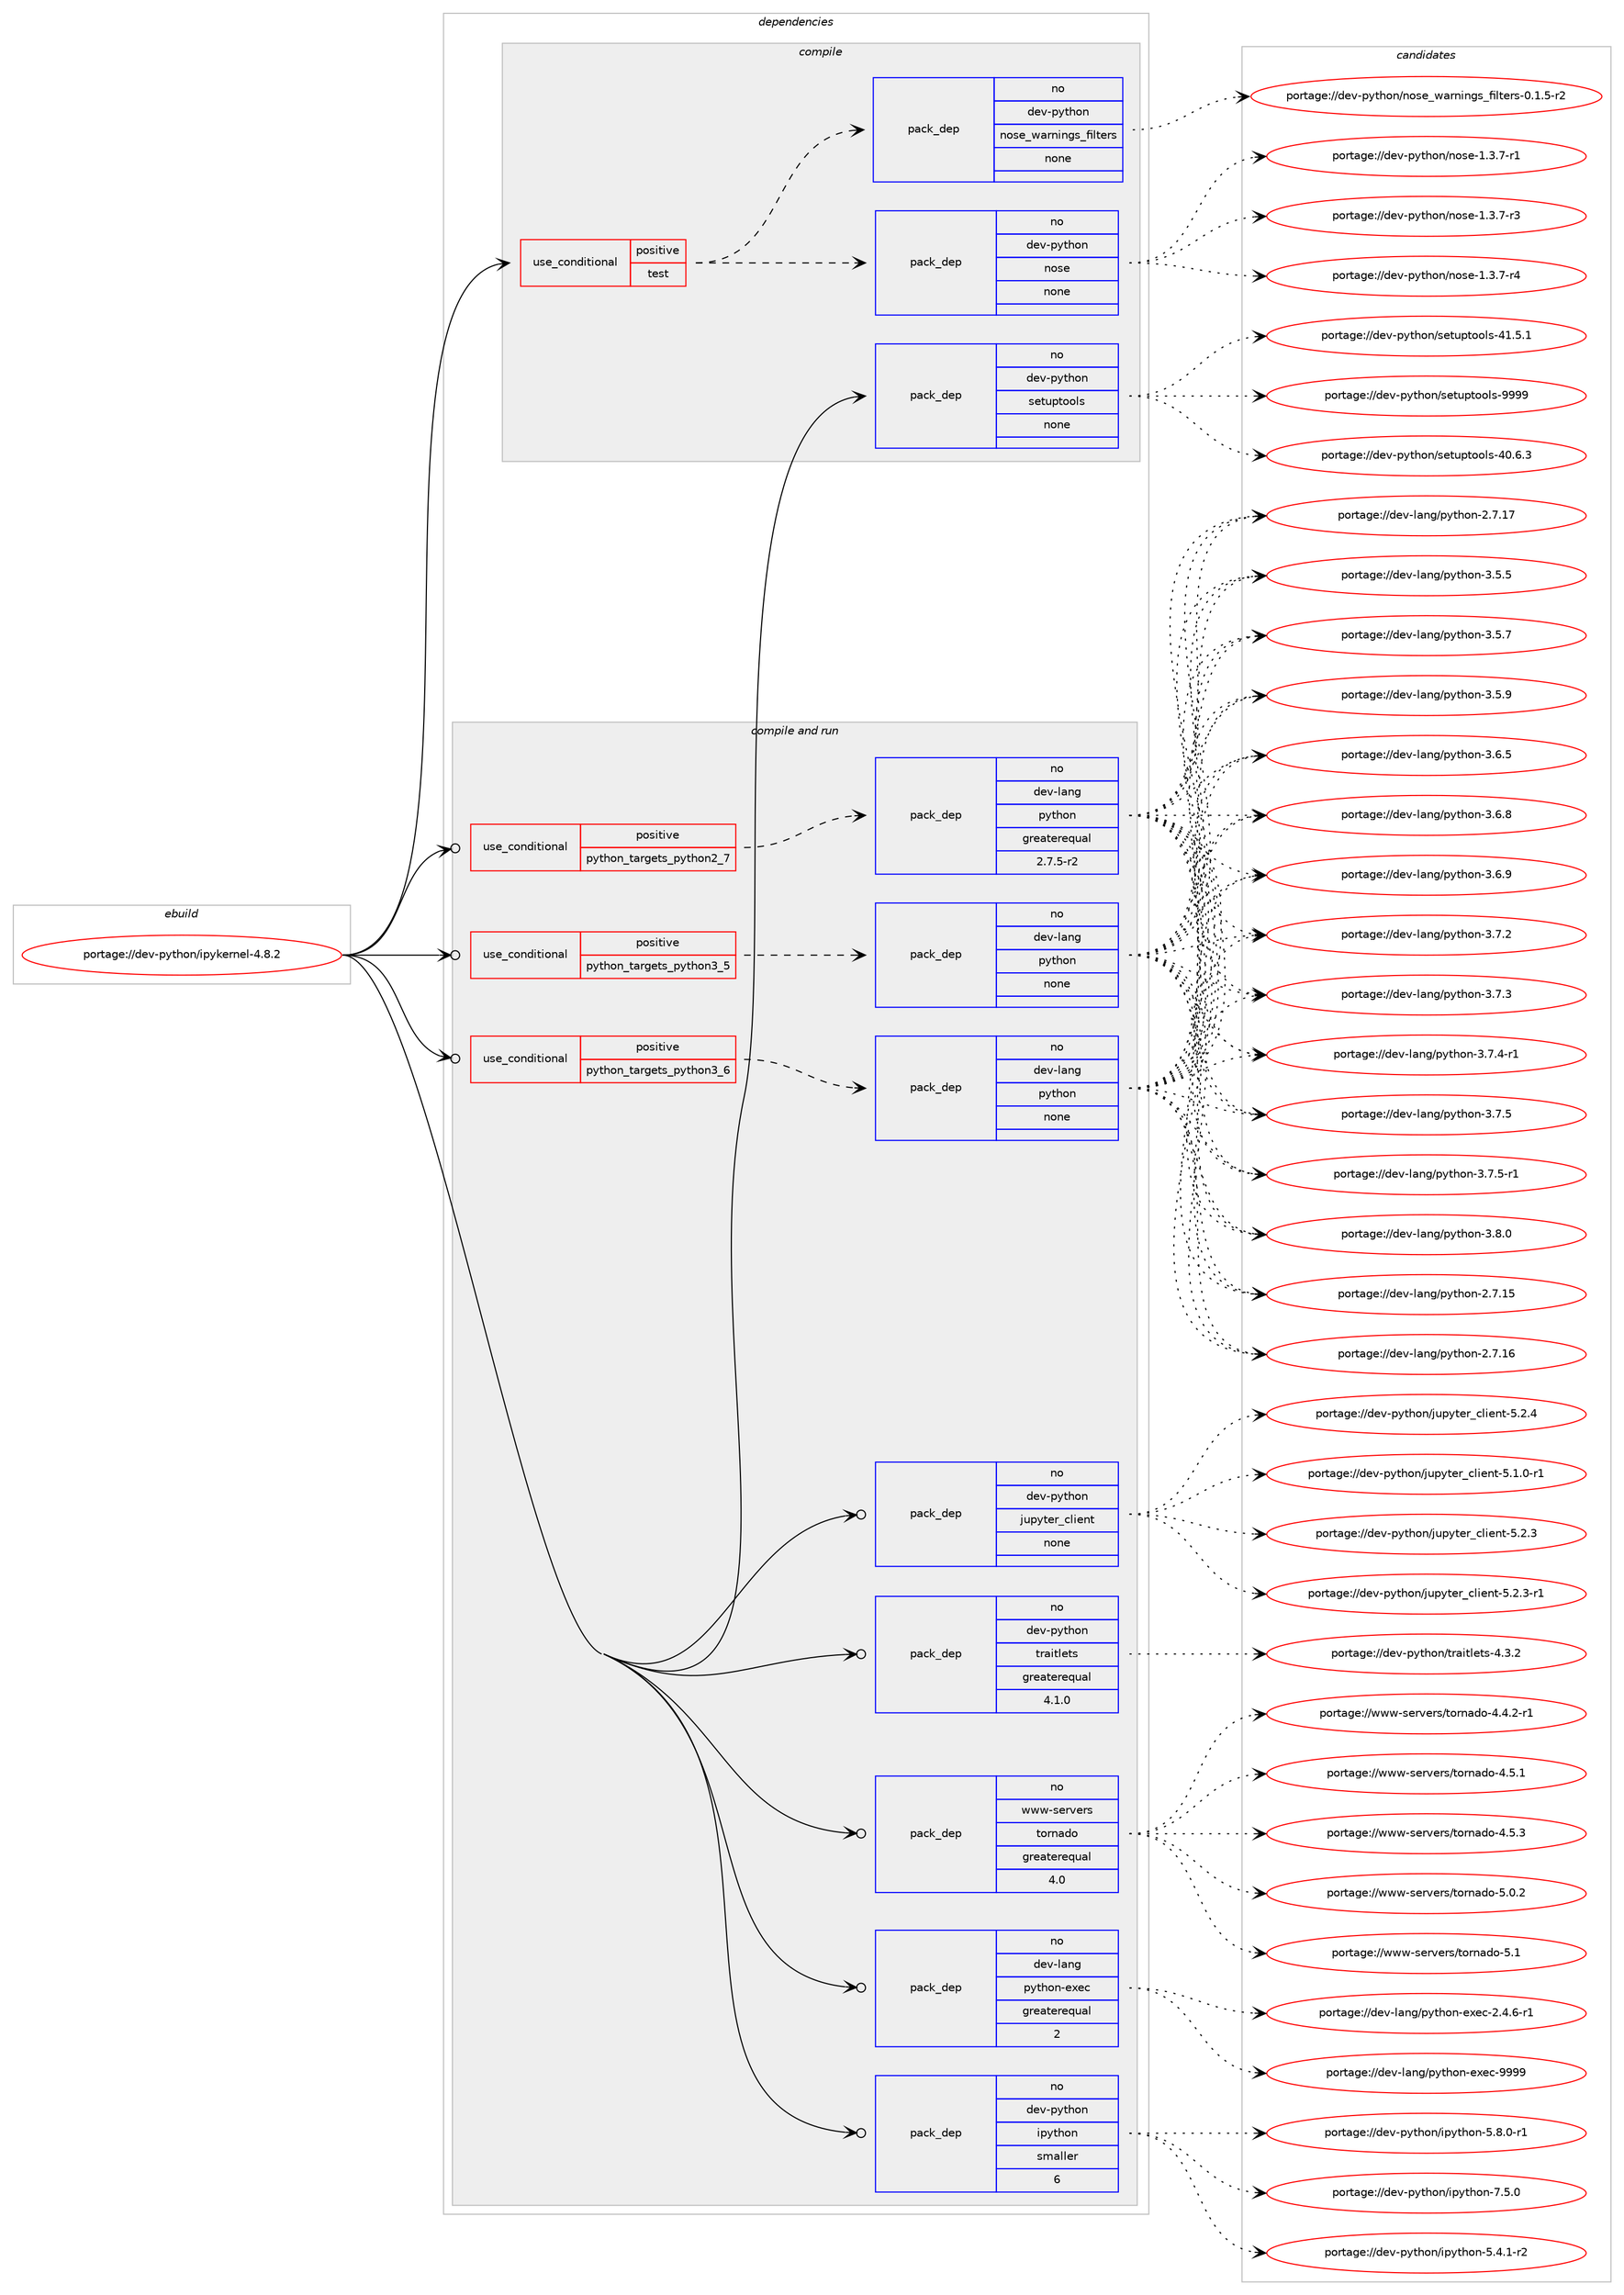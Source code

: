 digraph prolog {

# *************
# Graph options
# *************

newrank=true;
concentrate=true;
compound=true;
graph [rankdir=LR,fontname=Helvetica,fontsize=10,ranksep=1.5];#, ranksep=2.5, nodesep=0.2];
edge  [arrowhead=vee];
node  [fontname=Helvetica,fontsize=10];

# **********
# The ebuild
# **********

subgraph cluster_leftcol {
color=gray;
rank=same;
label=<<i>ebuild</i>>;
id [label="portage://dev-python/ipykernel-4.8.2", color=red, width=4, href="../dev-python/ipykernel-4.8.2.svg"];
}

# ****************
# The dependencies
# ****************

subgraph cluster_midcol {
color=gray;
label=<<i>dependencies</i>>;
subgraph cluster_compile {
fillcolor="#eeeeee";
style=filled;
label=<<i>compile</i>>;
subgraph cond30243 {
dependency144621 [label=<<TABLE BORDER="0" CELLBORDER="1" CELLSPACING="0" CELLPADDING="4"><TR><TD ROWSPAN="3" CELLPADDING="10">use_conditional</TD></TR><TR><TD>positive</TD></TR><TR><TD>test</TD></TR></TABLE>>, shape=none, color=red];
subgraph pack111056 {
dependency144622 [label=<<TABLE BORDER="0" CELLBORDER="1" CELLSPACING="0" CELLPADDING="4" WIDTH="220"><TR><TD ROWSPAN="6" CELLPADDING="30">pack_dep</TD></TR><TR><TD WIDTH="110">no</TD></TR><TR><TD>dev-python</TD></TR><TR><TD>nose</TD></TR><TR><TD>none</TD></TR><TR><TD></TD></TR></TABLE>>, shape=none, color=blue];
}
dependency144621:e -> dependency144622:w [weight=20,style="dashed",arrowhead="vee"];
subgraph pack111057 {
dependency144623 [label=<<TABLE BORDER="0" CELLBORDER="1" CELLSPACING="0" CELLPADDING="4" WIDTH="220"><TR><TD ROWSPAN="6" CELLPADDING="30">pack_dep</TD></TR><TR><TD WIDTH="110">no</TD></TR><TR><TD>dev-python</TD></TR><TR><TD>nose_warnings_filters</TD></TR><TR><TD>none</TD></TR><TR><TD></TD></TR></TABLE>>, shape=none, color=blue];
}
dependency144621:e -> dependency144623:w [weight=20,style="dashed",arrowhead="vee"];
}
id:e -> dependency144621:w [weight=20,style="solid",arrowhead="vee"];
subgraph pack111058 {
dependency144624 [label=<<TABLE BORDER="0" CELLBORDER="1" CELLSPACING="0" CELLPADDING="4" WIDTH="220"><TR><TD ROWSPAN="6" CELLPADDING="30">pack_dep</TD></TR><TR><TD WIDTH="110">no</TD></TR><TR><TD>dev-python</TD></TR><TR><TD>setuptools</TD></TR><TR><TD>none</TD></TR><TR><TD></TD></TR></TABLE>>, shape=none, color=blue];
}
id:e -> dependency144624:w [weight=20,style="solid",arrowhead="vee"];
}
subgraph cluster_compileandrun {
fillcolor="#eeeeee";
style=filled;
label=<<i>compile and run</i>>;
subgraph cond30244 {
dependency144625 [label=<<TABLE BORDER="0" CELLBORDER="1" CELLSPACING="0" CELLPADDING="4"><TR><TD ROWSPAN="3" CELLPADDING="10">use_conditional</TD></TR><TR><TD>positive</TD></TR><TR><TD>python_targets_python2_7</TD></TR></TABLE>>, shape=none, color=red];
subgraph pack111059 {
dependency144626 [label=<<TABLE BORDER="0" CELLBORDER="1" CELLSPACING="0" CELLPADDING="4" WIDTH="220"><TR><TD ROWSPAN="6" CELLPADDING="30">pack_dep</TD></TR><TR><TD WIDTH="110">no</TD></TR><TR><TD>dev-lang</TD></TR><TR><TD>python</TD></TR><TR><TD>greaterequal</TD></TR><TR><TD>2.7.5-r2</TD></TR></TABLE>>, shape=none, color=blue];
}
dependency144625:e -> dependency144626:w [weight=20,style="dashed",arrowhead="vee"];
}
id:e -> dependency144625:w [weight=20,style="solid",arrowhead="odotvee"];
subgraph cond30245 {
dependency144627 [label=<<TABLE BORDER="0" CELLBORDER="1" CELLSPACING="0" CELLPADDING="4"><TR><TD ROWSPAN="3" CELLPADDING="10">use_conditional</TD></TR><TR><TD>positive</TD></TR><TR><TD>python_targets_python3_5</TD></TR></TABLE>>, shape=none, color=red];
subgraph pack111060 {
dependency144628 [label=<<TABLE BORDER="0" CELLBORDER="1" CELLSPACING="0" CELLPADDING="4" WIDTH="220"><TR><TD ROWSPAN="6" CELLPADDING="30">pack_dep</TD></TR><TR><TD WIDTH="110">no</TD></TR><TR><TD>dev-lang</TD></TR><TR><TD>python</TD></TR><TR><TD>none</TD></TR><TR><TD></TD></TR></TABLE>>, shape=none, color=blue];
}
dependency144627:e -> dependency144628:w [weight=20,style="dashed",arrowhead="vee"];
}
id:e -> dependency144627:w [weight=20,style="solid",arrowhead="odotvee"];
subgraph cond30246 {
dependency144629 [label=<<TABLE BORDER="0" CELLBORDER="1" CELLSPACING="0" CELLPADDING="4"><TR><TD ROWSPAN="3" CELLPADDING="10">use_conditional</TD></TR><TR><TD>positive</TD></TR><TR><TD>python_targets_python3_6</TD></TR></TABLE>>, shape=none, color=red];
subgraph pack111061 {
dependency144630 [label=<<TABLE BORDER="0" CELLBORDER="1" CELLSPACING="0" CELLPADDING="4" WIDTH="220"><TR><TD ROWSPAN="6" CELLPADDING="30">pack_dep</TD></TR><TR><TD WIDTH="110">no</TD></TR><TR><TD>dev-lang</TD></TR><TR><TD>python</TD></TR><TR><TD>none</TD></TR><TR><TD></TD></TR></TABLE>>, shape=none, color=blue];
}
dependency144629:e -> dependency144630:w [weight=20,style="dashed",arrowhead="vee"];
}
id:e -> dependency144629:w [weight=20,style="solid",arrowhead="odotvee"];
subgraph pack111062 {
dependency144631 [label=<<TABLE BORDER="0" CELLBORDER="1" CELLSPACING="0" CELLPADDING="4" WIDTH="220"><TR><TD ROWSPAN="6" CELLPADDING="30">pack_dep</TD></TR><TR><TD WIDTH="110">no</TD></TR><TR><TD>dev-lang</TD></TR><TR><TD>python-exec</TD></TR><TR><TD>greaterequal</TD></TR><TR><TD>2</TD></TR></TABLE>>, shape=none, color=blue];
}
id:e -> dependency144631:w [weight=20,style="solid",arrowhead="odotvee"];
subgraph pack111063 {
dependency144632 [label=<<TABLE BORDER="0" CELLBORDER="1" CELLSPACING="0" CELLPADDING="4" WIDTH="220"><TR><TD ROWSPAN="6" CELLPADDING="30">pack_dep</TD></TR><TR><TD WIDTH="110">no</TD></TR><TR><TD>dev-python</TD></TR><TR><TD>ipython</TD></TR><TR><TD>smaller</TD></TR><TR><TD>6</TD></TR></TABLE>>, shape=none, color=blue];
}
id:e -> dependency144632:w [weight=20,style="solid",arrowhead="odotvee"];
subgraph pack111064 {
dependency144633 [label=<<TABLE BORDER="0" CELLBORDER="1" CELLSPACING="0" CELLPADDING="4" WIDTH="220"><TR><TD ROWSPAN="6" CELLPADDING="30">pack_dep</TD></TR><TR><TD WIDTH="110">no</TD></TR><TR><TD>dev-python</TD></TR><TR><TD>jupyter_client</TD></TR><TR><TD>none</TD></TR><TR><TD></TD></TR></TABLE>>, shape=none, color=blue];
}
id:e -> dependency144633:w [weight=20,style="solid",arrowhead="odotvee"];
subgraph pack111065 {
dependency144634 [label=<<TABLE BORDER="0" CELLBORDER="1" CELLSPACING="0" CELLPADDING="4" WIDTH="220"><TR><TD ROWSPAN="6" CELLPADDING="30">pack_dep</TD></TR><TR><TD WIDTH="110">no</TD></TR><TR><TD>dev-python</TD></TR><TR><TD>traitlets</TD></TR><TR><TD>greaterequal</TD></TR><TR><TD>4.1.0</TD></TR></TABLE>>, shape=none, color=blue];
}
id:e -> dependency144634:w [weight=20,style="solid",arrowhead="odotvee"];
subgraph pack111066 {
dependency144635 [label=<<TABLE BORDER="0" CELLBORDER="1" CELLSPACING="0" CELLPADDING="4" WIDTH="220"><TR><TD ROWSPAN="6" CELLPADDING="30">pack_dep</TD></TR><TR><TD WIDTH="110">no</TD></TR><TR><TD>www-servers</TD></TR><TR><TD>tornado</TD></TR><TR><TD>greaterequal</TD></TR><TR><TD>4.0</TD></TR></TABLE>>, shape=none, color=blue];
}
id:e -> dependency144635:w [weight=20,style="solid",arrowhead="odotvee"];
}
subgraph cluster_run {
fillcolor="#eeeeee";
style=filled;
label=<<i>run</i>>;
}
}

# **************
# The candidates
# **************

subgraph cluster_choices {
rank=same;
color=gray;
label=<<i>candidates</i>>;

subgraph choice111056 {
color=black;
nodesep=1;
choiceportage10010111845112121116104111110471101111151014549465146554511449 [label="portage://dev-python/nose-1.3.7-r1", color=red, width=4,href="../dev-python/nose-1.3.7-r1.svg"];
choiceportage10010111845112121116104111110471101111151014549465146554511451 [label="portage://dev-python/nose-1.3.7-r3", color=red, width=4,href="../dev-python/nose-1.3.7-r3.svg"];
choiceportage10010111845112121116104111110471101111151014549465146554511452 [label="portage://dev-python/nose-1.3.7-r4", color=red, width=4,href="../dev-python/nose-1.3.7-r4.svg"];
dependency144622:e -> choiceportage10010111845112121116104111110471101111151014549465146554511449:w [style=dotted,weight="100"];
dependency144622:e -> choiceportage10010111845112121116104111110471101111151014549465146554511451:w [style=dotted,weight="100"];
dependency144622:e -> choiceportage10010111845112121116104111110471101111151014549465146554511452:w [style=dotted,weight="100"];
}
subgraph choice111057 {
color=black;
nodesep=1;
choiceportage10010111845112121116104111110471101111151019511997114110105110103115951021051081161011141154548464946534511450 [label="portage://dev-python/nose_warnings_filters-0.1.5-r2", color=red, width=4,href="../dev-python/nose_warnings_filters-0.1.5-r2.svg"];
dependency144623:e -> choiceportage10010111845112121116104111110471101111151019511997114110105110103115951021051081161011141154548464946534511450:w [style=dotted,weight="100"];
}
subgraph choice111058 {
color=black;
nodesep=1;
choiceportage100101118451121211161041111104711510111611711211611111110811545524846544651 [label="portage://dev-python/setuptools-40.6.3", color=red, width=4,href="../dev-python/setuptools-40.6.3.svg"];
choiceportage100101118451121211161041111104711510111611711211611111110811545524946534649 [label="portage://dev-python/setuptools-41.5.1", color=red, width=4,href="../dev-python/setuptools-41.5.1.svg"];
choiceportage10010111845112121116104111110471151011161171121161111111081154557575757 [label="portage://dev-python/setuptools-9999", color=red, width=4,href="../dev-python/setuptools-9999.svg"];
dependency144624:e -> choiceportage100101118451121211161041111104711510111611711211611111110811545524846544651:w [style=dotted,weight="100"];
dependency144624:e -> choiceportage100101118451121211161041111104711510111611711211611111110811545524946534649:w [style=dotted,weight="100"];
dependency144624:e -> choiceportage10010111845112121116104111110471151011161171121161111111081154557575757:w [style=dotted,weight="100"];
}
subgraph choice111059 {
color=black;
nodesep=1;
choiceportage10010111845108971101034711212111610411111045504655464953 [label="portage://dev-lang/python-2.7.15", color=red, width=4,href="../dev-lang/python-2.7.15.svg"];
choiceportage10010111845108971101034711212111610411111045504655464954 [label="portage://dev-lang/python-2.7.16", color=red, width=4,href="../dev-lang/python-2.7.16.svg"];
choiceportage10010111845108971101034711212111610411111045504655464955 [label="portage://dev-lang/python-2.7.17", color=red, width=4,href="../dev-lang/python-2.7.17.svg"];
choiceportage100101118451089711010347112121116104111110455146534653 [label="portage://dev-lang/python-3.5.5", color=red, width=4,href="../dev-lang/python-3.5.5.svg"];
choiceportage100101118451089711010347112121116104111110455146534655 [label="portage://dev-lang/python-3.5.7", color=red, width=4,href="../dev-lang/python-3.5.7.svg"];
choiceportage100101118451089711010347112121116104111110455146534657 [label="portage://dev-lang/python-3.5.9", color=red, width=4,href="../dev-lang/python-3.5.9.svg"];
choiceportage100101118451089711010347112121116104111110455146544653 [label="portage://dev-lang/python-3.6.5", color=red, width=4,href="../dev-lang/python-3.6.5.svg"];
choiceportage100101118451089711010347112121116104111110455146544656 [label="portage://dev-lang/python-3.6.8", color=red, width=4,href="../dev-lang/python-3.6.8.svg"];
choiceportage100101118451089711010347112121116104111110455146544657 [label="portage://dev-lang/python-3.6.9", color=red, width=4,href="../dev-lang/python-3.6.9.svg"];
choiceportage100101118451089711010347112121116104111110455146554650 [label="portage://dev-lang/python-3.7.2", color=red, width=4,href="../dev-lang/python-3.7.2.svg"];
choiceportage100101118451089711010347112121116104111110455146554651 [label="portage://dev-lang/python-3.7.3", color=red, width=4,href="../dev-lang/python-3.7.3.svg"];
choiceportage1001011184510897110103471121211161041111104551465546524511449 [label="portage://dev-lang/python-3.7.4-r1", color=red, width=4,href="../dev-lang/python-3.7.4-r1.svg"];
choiceportage100101118451089711010347112121116104111110455146554653 [label="portage://dev-lang/python-3.7.5", color=red, width=4,href="../dev-lang/python-3.7.5.svg"];
choiceportage1001011184510897110103471121211161041111104551465546534511449 [label="portage://dev-lang/python-3.7.5-r1", color=red, width=4,href="../dev-lang/python-3.7.5-r1.svg"];
choiceportage100101118451089711010347112121116104111110455146564648 [label="portage://dev-lang/python-3.8.0", color=red, width=4,href="../dev-lang/python-3.8.0.svg"];
dependency144626:e -> choiceportage10010111845108971101034711212111610411111045504655464953:w [style=dotted,weight="100"];
dependency144626:e -> choiceportage10010111845108971101034711212111610411111045504655464954:w [style=dotted,weight="100"];
dependency144626:e -> choiceportage10010111845108971101034711212111610411111045504655464955:w [style=dotted,weight="100"];
dependency144626:e -> choiceportage100101118451089711010347112121116104111110455146534653:w [style=dotted,weight="100"];
dependency144626:e -> choiceportage100101118451089711010347112121116104111110455146534655:w [style=dotted,weight="100"];
dependency144626:e -> choiceportage100101118451089711010347112121116104111110455146534657:w [style=dotted,weight="100"];
dependency144626:e -> choiceportage100101118451089711010347112121116104111110455146544653:w [style=dotted,weight="100"];
dependency144626:e -> choiceportage100101118451089711010347112121116104111110455146544656:w [style=dotted,weight="100"];
dependency144626:e -> choiceportage100101118451089711010347112121116104111110455146544657:w [style=dotted,weight="100"];
dependency144626:e -> choiceportage100101118451089711010347112121116104111110455146554650:w [style=dotted,weight="100"];
dependency144626:e -> choiceportage100101118451089711010347112121116104111110455146554651:w [style=dotted,weight="100"];
dependency144626:e -> choiceportage1001011184510897110103471121211161041111104551465546524511449:w [style=dotted,weight="100"];
dependency144626:e -> choiceportage100101118451089711010347112121116104111110455146554653:w [style=dotted,weight="100"];
dependency144626:e -> choiceportage1001011184510897110103471121211161041111104551465546534511449:w [style=dotted,weight="100"];
dependency144626:e -> choiceportage100101118451089711010347112121116104111110455146564648:w [style=dotted,weight="100"];
}
subgraph choice111060 {
color=black;
nodesep=1;
choiceportage10010111845108971101034711212111610411111045504655464953 [label="portage://dev-lang/python-2.7.15", color=red, width=4,href="../dev-lang/python-2.7.15.svg"];
choiceportage10010111845108971101034711212111610411111045504655464954 [label="portage://dev-lang/python-2.7.16", color=red, width=4,href="../dev-lang/python-2.7.16.svg"];
choiceportage10010111845108971101034711212111610411111045504655464955 [label="portage://dev-lang/python-2.7.17", color=red, width=4,href="../dev-lang/python-2.7.17.svg"];
choiceportage100101118451089711010347112121116104111110455146534653 [label="portage://dev-lang/python-3.5.5", color=red, width=4,href="../dev-lang/python-3.5.5.svg"];
choiceportage100101118451089711010347112121116104111110455146534655 [label="portage://dev-lang/python-3.5.7", color=red, width=4,href="../dev-lang/python-3.5.7.svg"];
choiceportage100101118451089711010347112121116104111110455146534657 [label="portage://dev-lang/python-3.5.9", color=red, width=4,href="../dev-lang/python-3.5.9.svg"];
choiceportage100101118451089711010347112121116104111110455146544653 [label="portage://dev-lang/python-3.6.5", color=red, width=4,href="../dev-lang/python-3.6.5.svg"];
choiceportage100101118451089711010347112121116104111110455146544656 [label="portage://dev-lang/python-3.6.8", color=red, width=4,href="../dev-lang/python-3.6.8.svg"];
choiceportage100101118451089711010347112121116104111110455146544657 [label="portage://dev-lang/python-3.6.9", color=red, width=4,href="../dev-lang/python-3.6.9.svg"];
choiceportage100101118451089711010347112121116104111110455146554650 [label="portage://dev-lang/python-3.7.2", color=red, width=4,href="../dev-lang/python-3.7.2.svg"];
choiceportage100101118451089711010347112121116104111110455146554651 [label="portage://dev-lang/python-3.7.3", color=red, width=4,href="../dev-lang/python-3.7.3.svg"];
choiceportage1001011184510897110103471121211161041111104551465546524511449 [label="portage://dev-lang/python-3.7.4-r1", color=red, width=4,href="../dev-lang/python-3.7.4-r1.svg"];
choiceportage100101118451089711010347112121116104111110455146554653 [label="portage://dev-lang/python-3.7.5", color=red, width=4,href="../dev-lang/python-3.7.5.svg"];
choiceportage1001011184510897110103471121211161041111104551465546534511449 [label="portage://dev-lang/python-3.7.5-r1", color=red, width=4,href="../dev-lang/python-3.7.5-r1.svg"];
choiceportage100101118451089711010347112121116104111110455146564648 [label="portage://dev-lang/python-3.8.0", color=red, width=4,href="../dev-lang/python-3.8.0.svg"];
dependency144628:e -> choiceportage10010111845108971101034711212111610411111045504655464953:w [style=dotted,weight="100"];
dependency144628:e -> choiceportage10010111845108971101034711212111610411111045504655464954:w [style=dotted,weight="100"];
dependency144628:e -> choiceportage10010111845108971101034711212111610411111045504655464955:w [style=dotted,weight="100"];
dependency144628:e -> choiceportage100101118451089711010347112121116104111110455146534653:w [style=dotted,weight="100"];
dependency144628:e -> choiceportage100101118451089711010347112121116104111110455146534655:w [style=dotted,weight="100"];
dependency144628:e -> choiceportage100101118451089711010347112121116104111110455146534657:w [style=dotted,weight="100"];
dependency144628:e -> choiceportage100101118451089711010347112121116104111110455146544653:w [style=dotted,weight="100"];
dependency144628:e -> choiceportage100101118451089711010347112121116104111110455146544656:w [style=dotted,weight="100"];
dependency144628:e -> choiceportage100101118451089711010347112121116104111110455146544657:w [style=dotted,weight="100"];
dependency144628:e -> choiceportage100101118451089711010347112121116104111110455146554650:w [style=dotted,weight="100"];
dependency144628:e -> choiceportage100101118451089711010347112121116104111110455146554651:w [style=dotted,weight="100"];
dependency144628:e -> choiceportage1001011184510897110103471121211161041111104551465546524511449:w [style=dotted,weight="100"];
dependency144628:e -> choiceportage100101118451089711010347112121116104111110455146554653:w [style=dotted,weight="100"];
dependency144628:e -> choiceportage1001011184510897110103471121211161041111104551465546534511449:w [style=dotted,weight="100"];
dependency144628:e -> choiceportage100101118451089711010347112121116104111110455146564648:w [style=dotted,weight="100"];
}
subgraph choice111061 {
color=black;
nodesep=1;
choiceportage10010111845108971101034711212111610411111045504655464953 [label="portage://dev-lang/python-2.7.15", color=red, width=4,href="../dev-lang/python-2.7.15.svg"];
choiceportage10010111845108971101034711212111610411111045504655464954 [label="portage://dev-lang/python-2.7.16", color=red, width=4,href="../dev-lang/python-2.7.16.svg"];
choiceportage10010111845108971101034711212111610411111045504655464955 [label="portage://dev-lang/python-2.7.17", color=red, width=4,href="../dev-lang/python-2.7.17.svg"];
choiceportage100101118451089711010347112121116104111110455146534653 [label="portage://dev-lang/python-3.5.5", color=red, width=4,href="../dev-lang/python-3.5.5.svg"];
choiceportage100101118451089711010347112121116104111110455146534655 [label="portage://dev-lang/python-3.5.7", color=red, width=4,href="../dev-lang/python-3.5.7.svg"];
choiceportage100101118451089711010347112121116104111110455146534657 [label="portage://dev-lang/python-3.5.9", color=red, width=4,href="../dev-lang/python-3.5.9.svg"];
choiceportage100101118451089711010347112121116104111110455146544653 [label="portage://dev-lang/python-3.6.5", color=red, width=4,href="../dev-lang/python-3.6.5.svg"];
choiceportage100101118451089711010347112121116104111110455146544656 [label="portage://dev-lang/python-3.6.8", color=red, width=4,href="../dev-lang/python-3.6.8.svg"];
choiceportage100101118451089711010347112121116104111110455146544657 [label="portage://dev-lang/python-3.6.9", color=red, width=4,href="../dev-lang/python-3.6.9.svg"];
choiceportage100101118451089711010347112121116104111110455146554650 [label="portage://dev-lang/python-3.7.2", color=red, width=4,href="../dev-lang/python-3.7.2.svg"];
choiceportage100101118451089711010347112121116104111110455146554651 [label="portage://dev-lang/python-3.7.3", color=red, width=4,href="../dev-lang/python-3.7.3.svg"];
choiceportage1001011184510897110103471121211161041111104551465546524511449 [label="portage://dev-lang/python-3.7.4-r1", color=red, width=4,href="../dev-lang/python-3.7.4-r1.svg"];
choiceportage100101118451089711010347112121116104111110455146554653 [label="portage://dev-lang/python-3.7.5", color=red, width=4,href="../dev-lang/python-3.7.5.svg"];
choiceportage1001011184510897110103471121211161041111104551465546534511449 [label="portage://dev-lang/python-3.7.5-r1", color=red, width=4,href="../dev-lang/python-3.7.5-r1.svg"];
choiceportage100101118451089711010347112121116104111110455146564648 [label="portage://dev-lang/python-3.8.0", color=red, width=4,href="../dev-lang/python-3.8.0.svg"];
dependency144630:e -> choiceportage10010111845108971101034711212111610411111045504655464953:w [style=dotted,weight="100"];
dependency144630:e -> choiceportage10010111845108971101034711212111610411111045504655464954:w [style=dotted,weight="100"];
dependency144630:e -> choiceportage10010111845108971101034711212111610411111045504655464955:w [style=dotted,weight="100"];
dependency144630:e -> choiceportage100101118451089711010347112121116104111110455146534653:w [style=dotted,weight="100"];
dependency144630:e -> choiceportage100101118451089711010347112121116104111110455146534655:w [style=dotted,weight="100"];
dependency144630:e -> choiceportage100101118451089711010347112121116104111110455146534657:w [style=dotted,weight="100"];
dependency144630:e -> choiceportage100101118451089711010347112121116104111110455146544653:w [style=dotted,weight="100"];
dependency144630:e -> choiceportage100101118451089711010347112121116104111110455146544656:w [style=dotted,weight="100"];
dependency144630:e -> choiceportage100101118451089711010347112121116104111110455146544657:w [style=dotted,weight="100"];
dependency144630:e -> choiceportage100101118451089711010347112121116104111110455146554650:w [style=dotted,weight="100"];
dependency144630:e -> choiceportage100101118451089711010347112121116104111110455146554651:w [style=dotted,weight="100"];
dependency144630:e -> choiceportage1001011184510897110103471121211161041111104551465546524511449:w [style=dotted,weight="100"];
dependency144630:e -> choiceportage100101118451089711010347112121116104111110455146554653:w [style=dotted,weight="100"];
dependency144630:e -> choiceportage1001011184510897110103471121211161041111104551465546534511449:w [style=dotted,weight="100"];
dependency144630:e -> choiceportage100101118451089711010347112121116104111110455146564648:w [style=dotted,weight="100"];
}
subgraph choice111062 {
color=black;
nodesep=1;
choiceportage10010111845108971101034711212111610411111045101120101994550465246544511449 [label="portage://dev-lang/python-exec-2.4.6-r1", color=red, width=4,href="../dev-lang/python-exec-2.4.6-r1.svg"];
choiceportage10010111845108971101034711212111610411111045101120101994557575757 [label="portage://dev-lang/python-exec-9999", color=red, width=4,href="../dev-lang/python-exec-9999.svg"];
dependency144631:e -> choiceportage10010111845108971101034711212111610411111045101120101994550465246544511449:w [style=dotted,weight="100"];
dependency144631:e -> choiceportage10010111845108971101034711212111610411111045101120101994557575757:w [style=dotted,weight="100"];
}
subgraph choice111063 {
color=black;
nodesep=1;
choiceportage10010111845112121116104111110471051121211161041111104553465246494511450 [label="portage://dev-python/ipython-5.4.1-r2", color=red, width=4,href="../dev-python/ipython-5.4.1-r2.svg"];
choiceportage10010111845112121116104111110471051121211161041111104553465646484511449 [label="portage://dev-python/ipython-5.8.0-r1", color=red, width=4,href="../dev-python/ipython-5.8.0-r1.svg"];
choiceportage1001011184511212111610411111047105112121116104111110455546534648 [label="portage://dev-python/ipython-7.5.0", color=red, width=4,href="../dev-python/ipython-7.5.0.svg"];
dependency144632:e -> choiceportage10010111845112121116104111110471051121211161041111104553465246494511450:w [style=dotted,weight="100"];
dependency144632:e -> choiceportage10010111845112121116104111110471051121211161041111104553465646484511449:w [style=dotted,weight="100"];
dependency144632:e -> choiceportage1001011184511212111610411111047105112121116104111110455546534648:w [style=dotted,weight="100"];
}
subgraph choice111064 {
color=black;
nodesep=1;
choiceportage100101118451121211161041111104710611711212111610111495991081051011101164553464946484511449 [label="portage://dev-python/jupyter_client-5.1.0-r1", color=red, width=4,href="../dev-python/jupyter_client-5.1.0-r1.svg"];
choiceportage10010111845112121116104111110471061171121211161011149599108105101110116455346504651 [label="portage://dev-python/jupyter_client-5.2.3", color=red, width=4,href="../dev-python/jupyter_client-5.2.3.svg"];
choiceportage100101118451121211161041111104710611711212111610111495991081051011101164553465046514511449 [label="portage://dev-python/jupyter_client-5.2.3-r1", color=red, width=4,href="../dev-python/jupyter_client-5.2.3-r1.svg"];
choiceportage10010111845112121116104111110471061171121211161011149599108105101110116455346504652 [label="portage://dev-python/jupyter_client-5.2.4", color=red, width=4,href="../dev-python/jupyter_client-5.2.4.svg"];
dependency144633:e -> choiceportage100101118451121211161041111104710611711212111610111495991081051011101164553464946484511449:w [style=dotted,weight="100"];
dependency144633:e -> choiceportage10010111845112121116104111110471061171121211161011149599108105101110116455346504651:w [style=dotted,weight="100"];
dependency144633:e -> choiceportage100101118451121211161041111104710611711212111610111495991081051011101164553465046514511449:w [style=dotted,weight="100"];
dependency144633:e -> choiceportage10010111845112121116104111110471061171121211161011149599108105101110116455346504652:w [style=dotted,weight="100"];
}
subgraph choice111065 {
color=black;
nodesep=1;
choiceportage100101118451121211161041111104711611497105116108101116115455246514650 [label="portage://dev-python/traitlets-4.3.2", color=red, width=4,href="../dev-python/traitlets-4.3.2.svg"];
dependency144634:e -> choiceportage100101118451121211161041111104711611497105116108101116115455246514650:w [style=dotted,weight="100"];
}
subgraph choice111066 {
color=black;
nodesep=1;
choiceportage1191191194511510111411810111411547116111114110971001114552465246504511449 [label="portage://www-servers/tornado-4.4.2-r1", color=red, width=4,href="../www-servers/tornado-4.4.2-r1.svg"];
choiceportage119119119451151011141181011141154711611111411097100111455246534649 [label="portage://www-servers/tornado-4.5.1", color=red, width=4,href="../www-servers/tornado-4.5.1.svg"];
choiceportage119119119451151011141181011141154711611111411097100111455246534651 [label="portage://www-servers/tornado-4.5.3", color=red, width=4,href="../www-servers/tornado-4.5.3.svg"];
choiceportage119119119451151011141181011141154711611111411097100111455346484650 [label="portage://www-servers/tornado-5.0.2", color=red, width=4,href="../www-servers/tornado-5.0.2.svg"];
choiceportage11911911945115101114118101114115471161111141109710011145534649 [label="portage://www-servers/tornado-5.1", color=red, width=4,href="../www-servers/tornado-5.1.svg"];
dependency144635:e -> choiceportage1191191194511510111411810111411547116111114110971001114552465246504511449:w [style=dotted,weight="100"];
dependency144635:e -> choiceportage119119119451151011141181011141154711611111411097100111455246534649:w [style=dotted,weight="100"];
dependency144635:e -> choiceportage119119119451151011141181011141154711611111411097100111455246534651:w [style=dotted,weight="100"];
dependency144635:e -> choiceportage119119119451151011141181011141154711611111411097100111455346484650:w [style=dotted,weight="100"];
dependency144635:e -> choiceportage11911911945115101114118101114115471161111141109710011145534649:w [style=dotted,weight="100"];
}
}

}
